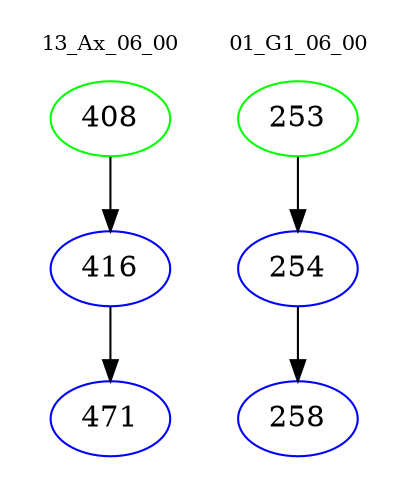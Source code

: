 digraph{
subgraph cluster_0 {
color = white
label = "13_Ax_06_00";
fontsize=10;
T0_408 [label="408", color="green"]
T0_408 -> T0_416 [color="black"]
T0_416 [label="416", color="blue"]
T0_416 -> T0_471 [color="black"]
T0_471 [label="471", color="blue"]
}
subgraph cluster_1 {
color = white
label = "01_G1_06_00";
fontsize=10;
T1_253 [label="253", color="green"]
T1_253 -> T1_254 [color="black"]
T1_254 [label="254", color="blue"]
T1_254 -> T1_258 [color="black"]
T1_258 [label="258", color="blue"]
}
}
